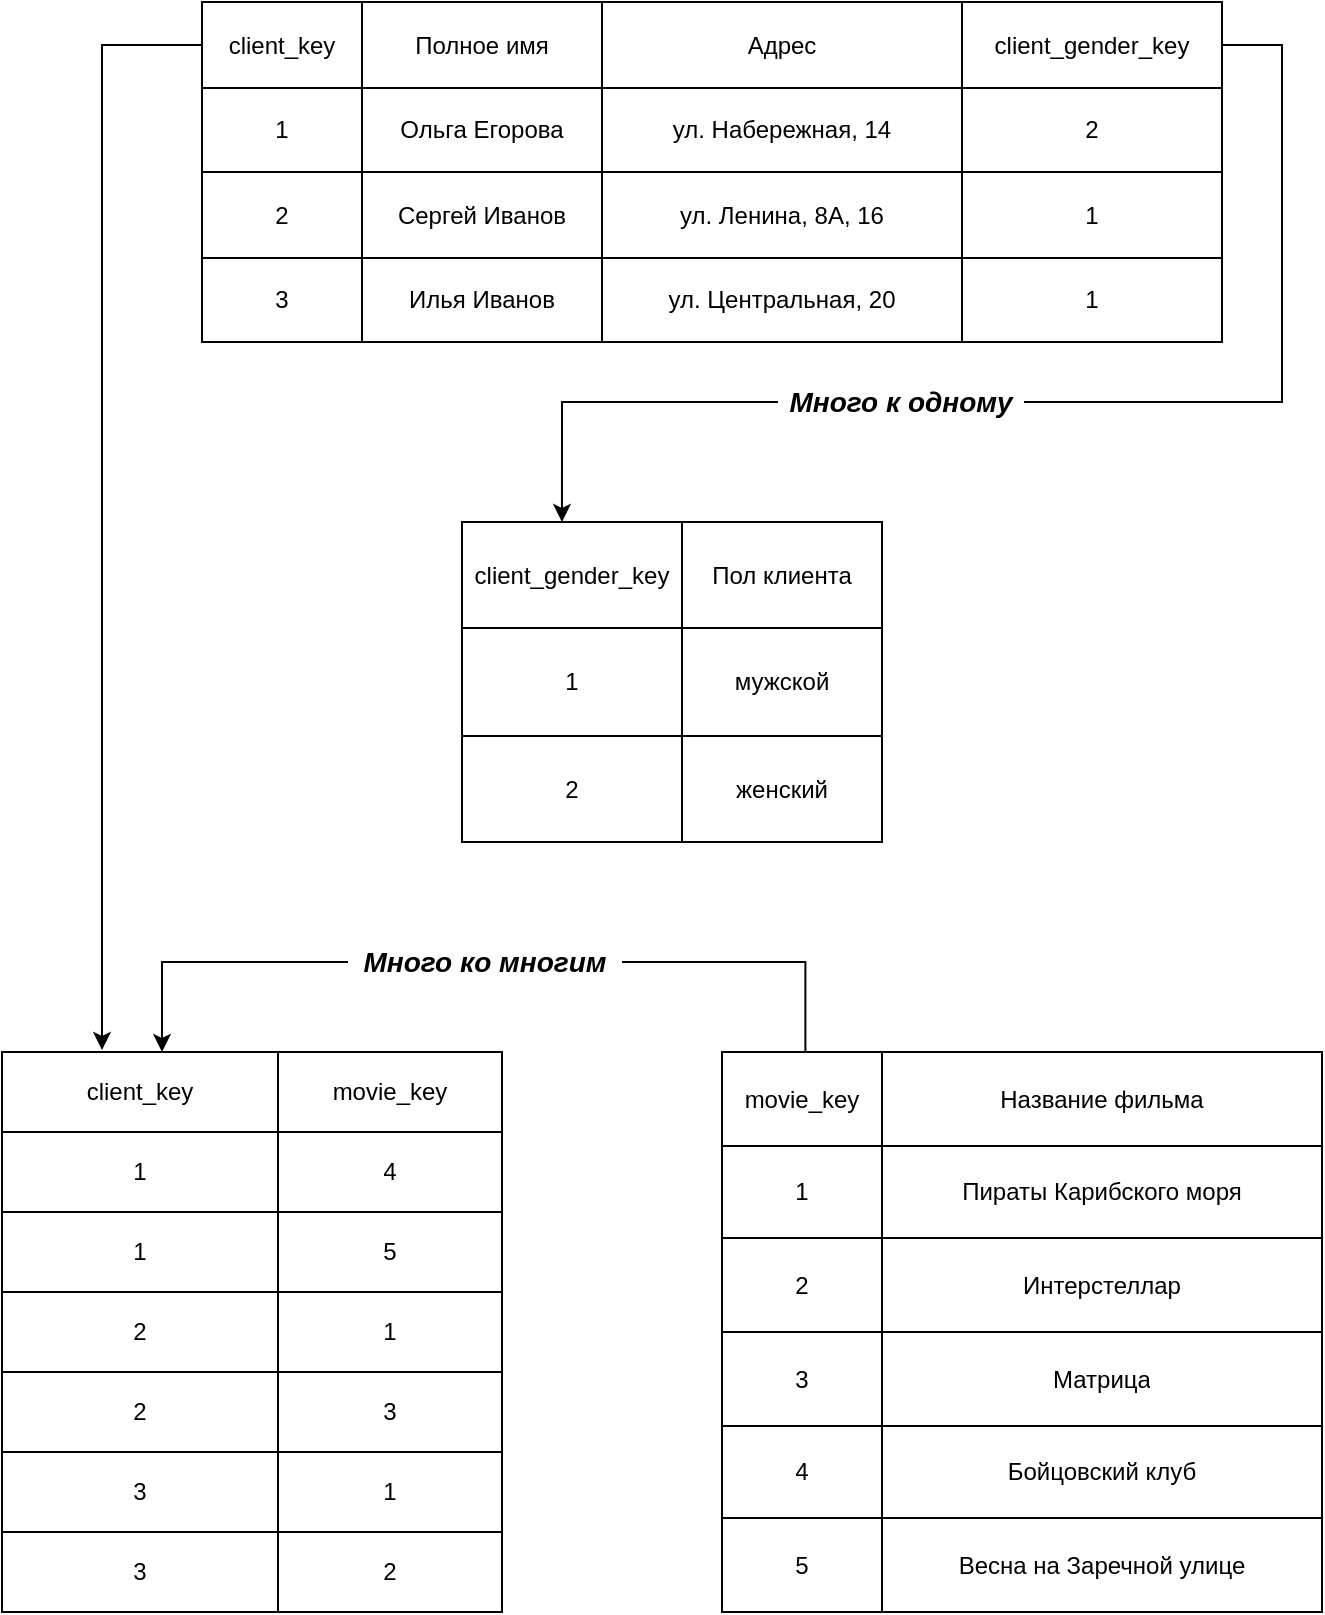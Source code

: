 <mxfile version="20.3.3" type="github">
  <diagram id="vgt0DCzhf4Tun2cX9geC" name="Страница 1">
    <mxGraphModel dx="1157" dy="1960" grid="1" gridSize="10" guides="1" tooltips="1" connect="1" arrows="1" fold="1" page="1" pageScale="1" pageWidth="827" pageHeight="1169" math="0" shadow="0">
      <root>
        <mxCell id="0" />
        <mxCell id="1" parent="0" />
        <mxCell id="6iEq-VmykoX3L1vD83Nc-1" value="" style="shape=table;startSize=0;container=1;collapsible=0;childLayout=tableLayout;" parent="1" vertex="1">
          <mxGeometry x="200" y="-220" width="380" height="170" as="geometry" />
        </mxCell>
        <mxCell id="6iEq-VmykoX3L1vD83Nc-2" value="" style="shape=tableRow;horizontal=0;startSize=0;swimlaneHead=0;swimlaneBody=0;top=0;left=0;bottom=0;right=0;collapsible=0;dropTarget=0;fillColor=none;points=[[0,0.5],[1,0.5]];portConstraint=eastwest;" parent="6iEq-VmykoX3L1vD83Nc-1" vertex="1">
          <mxGeometry width="380" height="43" as="geometry" />
        </mxCell>
        <mxCell id="6iEq-VmykoX3L1vD83Nc-3" value="client_key" style="shape=partialRectangle;html=1;whiteSpace=wrap;connectable=0;overflow=hidden;fillColor=none;top=0;left=0;bottom=0;right=0;pointerEvents=1;" parent="6iEq-VmykoX3L1vD83Nc-2" vertex="1">
          <mxGeometry width="80" height="43" as="geometry">
            <mxRectangle width="80" height="43" as="alternateBounds" />
          </mxGeometry>
        </mxCell>
        <mxCell id="6iEq-VmykoX3L1vD83Nc-4" value="Полное имя" style="shape=partialRectangle;html=1;whiteSpace=wrap;connectable=0;overflow=hidden;fillColor=none;top=0;left=0;bottom=0;right=0;pointerEvents=1;" parent="6iEq-VmykoX3L1vD83Nc-2" vertex="1">
          <mxGeometry x="80" width="120" height="43" as="geometry">
            <mxRectangle width="120" height="43" as="alternateBounds" />
          </mxGeometry>
        </mxCell>
        <mxCell id="6iEq-VmykoX3L1vD83Nc-5" value="Адрес" style="shape=partialRectangle;html=1;whiteSpace=wrap;connectable=0;overflow=hidden;fillColor=none;top=0;left=0;bottom=0;right=0;pointerEvents=1;" parent="6iEq-VmykoX3L1vD83Nc-2" vertex="1">
          <mxGeometry x="200" width="180" height="43" as="geometry">
            <mxRectangle width="180" height="43" as="alternateBounds" />
          </mxGeometry>
        </mxCell>
        <mxCell id="6iEq-VmykoX3L1vD83Nc-6" value="" style="shape=tableRow;horizontal=0;startSize=0;swimlaneHead=0;swimlaneBody=0;top=0;left=0;bottom=0;right=0;collapsible=0;dropTarget=0;fillColor=none;points=[[0,0.5],[1,0.5]];portConstraint=eastwest;" parent="6iEq-VmykoX3L1vD83Nc-1" vertex="1">
          <mxGeometry y="43" width="380" height="42" as="geometry" />
        </mxCell>
        <mxCell id="6iEq-VmykoX3L1vD83Nc-7" value="1" style="shape=partialRectangle;html=1;whiteSpace=wrap;connectable=0;overflow=hidden;fillColor=none;top=0;left=0;bottom=0;right=0;pointerEvents=1;" parent="6iEq-VmykoX3L1vD83Nc-6" vertex="1">
          <mxGeometry width="80" height="42" as="geometry">
            <mxRectangle width="80" height="42" as="alternateBounds" />
          </mxGeometry>
        </mxCell>
        <mxCell id="6iEq-VmykoX3L1vD83Nc-8" value="Ольга Егорова" style="shape=partialRectangle;html=1;whiteSpace=wrap;connectable=0;overflow=hidden;fillColor=none;top=0;left=0;bottom=0;right=0;pointerEvents=1;" parent="6iEq-VmykoX3L1vD83Nc-6" vertex="1">
          <mxGeometry x="80" width="120" height="42" as="geometry">
            <mxRectangle width="120" height="42" as="alternateBounds" />
          </mxGeometry>
        </mxCell>
        <mxCell id="6iEq-VmykoX3L1vD83Nc-9" value="ул. Набережная, 14" style="shape=partialRectangle;html=1;whiteSpace=wrap;connectable=0;overflow=hidden;fillColor=none;top=0;left=0;bottom=0;right=0;pointerEvents=1;" parent="6iEq-VmykoX3L1vD83Nc-6" vertex="1">
          <mxGeometry x="200" width="180" height="42" as="geometry">
            <mxRectangle width="180" height="42" as="alternateBounds" />
          </mxGeometry>
        </mxCell>
        <mxCell id="6iEq-VmykoX3L1vD83Nc-10" value="" style="shape=tableRow;horizontal=0;startSize=0;swimlaneHead=0;swimlaneBody=0;top=0;left=0;bottom=0;right=0;collapsible=0;dropTarget=0;fillColor=none;points=[[0,0.5],[1,0.5]];portConstraint=eastwest;" parent="6iEq-VmykoX3L1vD83Nc-1" vertex="1">
          <mxGeometry y="85" width="380" height="43" as="geometry" />
        </mxCell>
        <mxCell id="6iEq-VmykoX3L1vD83Nc-11" value="2" style="shape=partialRectangle;html=1;whiteSpace=wrap;connectable=0;overflow=hidden;fillColor=none;top=0;left=0;bottom=0;right=0;pointerEvents=1;" parent="6iEq-VmykoX3L1vD83Nc-10" vertex="1">
          <mxGeometry width="80" height="43" as="geometry">
            <mxRectangle width="80" height="43" as="alternateBounds" />
          </mxGeometry>
        </mxCell>
        <mxCell id="6iEq-VmykoX3L1vD83Nc-12" value="Сергей Иванов" style="shape=partialRectangle;html=1;whiteSpace=wrap;connectable=0;overflow=hidden;fillColor=none;top=0;left=0;bottom=0;right=0;pointerEvents=1;" parent="6iEq-VmykoX3L1vD83Nc-10" vertex="1">
          <mxGeometry x="80" width="120" height="43" as="geometry">
            <mxRectangle width="120" height="43" as="alternateBounds" />
          </mxGeometry>
        </mxCell>
        <mxCell id="6iEq-VmykoX3L1vD83Nc-13" value="ул. Ленина, 8А, 16" style="shape=partialRectangle;html=1;whiteSpace=wrap;connectable=0;overflow=hidden;fillColor=none;top=0;left=0;bottom=0;right=0;pointerEvents=1;" parent="6iEq-VmykoX3L1vD83Nc-10" vertex="1">
          <mxGeometry x="200" width="180" height="43" as="geometry">
            <mxRectangle width="180" height="43" as="alternateBounds" />
          </mxGeometry>
        </mxCell>
        <mxCell id="6iEq-VmykoX3L1vD83Nc-14" value="" style="shape=tableRow;horizontal=0;startSize=0;swimlaneHead=0;swimlaneBody=0;top=0;left=0;bottom=0;right=0;collapsible=0;dropTarget=0;fillColor=none;points=[[0,0.5],[1,0.5]];portConstraint=eastwest;" parent="6iEq-VmykoX3L1vD83Nc-1" vertex="1">
          <mxGeometry y="128" width="380" height="42" as="geometry" />
        </mxCell>
        <mxCell id="6iEq-VmykoX3L1vD83Nc-15" value="3" style="shape=partialRectangle;html=1;whiteSpace=wrap;connectable=0;overflow=hidden;fillColor=none;top=0;left=0;bottom=0;right=0;pointerEvents=1;" parent="6iEq-VmykoX3L1vD83Nc-14" vertex="1">
          <mxGeometry width="80" height="42" as="geometry">
            <mxRectangle width="80" height="42" as="alternateBounds" />
          </mxGeometry>
        </mxCell>
        <mxCell id="6iEq-VmykoX3L1vD83Nc-16" value="Илья Иванов" style="shape=partialRectangle;html=1;whiteSpace=wrap;connectable=0;overflow=hidden;fillColor=none;top=0;left=0;bottom=0;right=0;pointerEvents=1;" parent="6iEq-VmykoX3L1vD83Nc-14" vertex="1">
          <mxGeometry x="80" width="120" height="42" as="geometry">
            <mxRectangle width="120" height="42" as="alternateBounds" />
          </mxGeometry>
        </mxCell>
        <mxCell id="6iEq-VmykoX3L1vD83Nc-17" value="ул. Центральная, 20" style="shape=partialRectangle;html=1;whiteSpace=wrap;connectable=0;overflow=hidden;fillColor=none;top=0;left=0;bottom=0;right=0;pointerEvents=1;" parent="6iEq-VmykoX3L1vD83Nc-14" vertex="1">
          <mxGeometry x="200" width="180" height="42" as="geometry">
            <mxRectangle width="180" height="42" as="alternateBounds" />
          </mxGeometry>
        </mxCell>
        <mxCell id="6iEq-VmykoX3L1vD83Nc-72" value="" style="shape=table;startSize=0;container=1;collapsible=0;childLayout=tableLayout;" parent="1" vertex="1">
          <mxGeometry x="460" y="305" width="300" height="280" as="geometry" />
        </mxCell>
        <mxCell id="6iEq-VmykoX3L1vD83Nc-73" value="" style="shape=tableRow;horizontal=0;startSize=0;swimlaneHead=0;swimlaneBody=0;top=0;left=0;bottom=0;right=0;collapsible=0;dropTarget=0;fillColor=none;points=[[0,0.5],[1,0.5]];portConstraint=eastwest;" parent="6iEq-VmykoX3L1vD83Nc-72" vertex="1">
          <mxGeometry width="300" height="47" as="geometry" />
        </mxCell>
        <mxCell id="6iEq-VmykoX3L1vD83Nc-74" value="movie_key" style="shape=partialRectangle;html=1;whiteSpace=wrap;connectable=0;overflow=hidden;fillColor=none;top=0;left=0;bottom=0;right=0;pointerEvents=1;" parent="6iEq-VmykoX3L1vD83Nc-73" vertex="1">
          <mxGeometry width="80" height="47" as="geometry">
            <mxRectangle width="80" height="47" as="alternateBounds" />
          </mxGeometry>
        </mxCell>
        <mxCell id="6iEq-VmykoX3L1vD83Nc-75" value="Название фильма" style="shape=partialRectangle;html=1;whiteSpace=wrap;connectable=0;overflow=hidden;fillColor=none;top=0;left=0;bottom=0;right=0;pointerEvents=1;" parent="6iEq-VmykoX3L1vD83Nc-73" vertex="1">
          <mxGeometry x="80" width="220" height="47" as="geometry">
            <mxRectangle width="220" height="47" as="alternateBounds" />
          </mxGeometry>
        </mxCell>
        <mxCell id="6iEq-VmykoX3L1vD83Nc-76" value="" style="shape=tableRow;horizontal=0;startSize=0;swimlaneHead=0;swimlaneBody=0;top=0;left=0;bottom=0;right=0;collapsible=0;dropTarget=0;fillColor=none;points=[[0,0.5],[1,0.5]];portConstraint=eastwest;" parent="6iEq-VmykoX3L1vD83Nc-72" vertex="1">
          <mxGeometry y="47" width="300" height="46" as="geometry" />
        </mxCell>
        <mxCell id="6iEq-VmykoX3L1vD83Nc-77" value="1" style="shape=partialRectangle;html=1;whiteSpace=wrap;connectable=0;overflow=hidden;fillColor=none;top=0;left=0;bottom=0;right=0;pointerEvents=1;" parent="6iEq-VmykoX3L1vD83Nc-76" vertex="1">
          <mxGeometry width="80" height="46" as="geometry">
            <mxRectangle width="80" height="46" as="alternateBounds" />
          </mxGeometry>
        </mxCell>
        <mxCell id="6iEq-VmykoX3L1vD83Nc-78" value="Пираты Карибского моря" style="shape=partialRectangle;html=1;whiteSpace=wrap;connectable=0;overflow=hidden;fillColor=none;top=0;left=0;bottom=0;right=0;pointerEvents=1;" parent="6iEq-VmykoX3L1vD83Nc-76" vertex="1">
          <mxGeometry x="80" width="220" height="46" as="geometry">
            <mxRectangle width="220" height="46" as="alternateBounds" />
          </mxGeometry>
        </mxCell>
        <mxCell id="6iEq-VmykoX3L1vD83Nc-79" value="" style="shape=tableRow;horizontal=0;startSize=0;swimlaneHead=0;swimlaneBody=0;top=0;left=0;bottom=0;right=0;collapsible=0;dropTarget=0;fillColor=none;points=[[0,0.5],[1,0.5]];portConstraint=eastwest;" parent="6iEq-VmykoX3L1vD83Nc-72" vertex="1">
          <mxGeometry y="93" width="300" height="47" as="geometry" />
        </mxCell>
        <mxCell id="6iEq-VmykoX3L1vD83Nc-80" value="2" style="shape=partialRectangle;html=1;whiteSpace=wrap;connectable=0;overflow=hidden;fillColor=none;top=0;left=0;bottom=0;right=0;pointerEvents=1;" parent="6iEq-VmykoX3L1vD83Nc-79" vertex="1">
          <mxGeometry width="80" height="47" as="geometry">
            <mxRectangle width="80" height="47" as="alternateBounds" />
          </mxGeometry>
        </mxCell>
        <mxCell id="6iEq-VmykoX3L1vD83Nc-81" value="Интерстеллар" style="shape=partialRectangle;html=1;whiteSpace=wrap;connectable=0;overflow=hidden;fillColor=none;top=0;left=0;bottom=0;right=0;pointerEvents=1;" parent="6iEq-VmykoX3L1vD83Nc-79" vertex="1">
          <mxGeometry x="80" width="220" height="47" as="geometry">
            <mxRectangle width="220" height="47" as="alternateBounds" />
          </mxGeometry>
        </mxCell>
        <mxCell id="6iEq-VmykoX3L1vD83Nc-82" value="" style="shape=tableRow;horizontal=0;startSize=0;swimlaneHead=0;swimlaneBody=0;top=0;left=0;bottom=0;right=0;collapsible=0;dropTarget=0;fillColor=none;points=[[0,0.5],[1,0.5]];portConstraint=eastwest;" parent="6iEq-VmykoX3L1vD83Nc-72" vertex="1">
          <mxGeometry y="140" width="300" height="47" as="geometry" />
        </mxCell>
        <mxCell id="6iEq-VmykoX3L1vD83Nc-83" value="3" style="shape=partialRectangle;html=1;whiteSpace=wrap;connectable=0;overflow=hidden;fillColor=none;top=0;left=0;bottom=0;right=0;pointerEvents=1;" parent="6iEq-VmykoX3L1vD83Nc-82" vertex="1">
          <mxGeometry width="80" height="47" as="geometry">
            <mxRectangle width="80" height="47" as="alternateBounds" />
          </mxGeometry>
        </mxCell>
        <mxCell id="6iEq-VmykoX3L1vD83Nc-84" value="Матрица" style="shape=partialRectangle;html=1;whiteSpace=wrap;connectable=0;overflow=hidden;fillColor=none;top=0;left=0;bottom=0;right=0;pointerEvents=1;" parent="6iEq-VmykoX3L1vD83Nc-82" vertex="1">
          <mxGeometry x="80" width="220" height="47" as="geometry">
            <mxRectangle width="220" height="47" as="alternateBounds" />
          </mxGeometry>
        </mxCell>
        <mxCell id="6iEq-VmykoX3L1vD83Nc-85" value="" style="shape=tableRow;horizontal=0;startSize=0;swimlaneHead=0;swimlaneBody=0;top=0;left=0;bottom=0;right=0;collapsible=0;dropTarget=0;fillColor=none;points=[[0,0.5],[1,0.5]];portConstraint=eastwest;" parent="6iEq-VmykoX3L1vD83Nc-72" vertex="1">
          <mxGeometry y="187" width="300" height="46" as="geometry" />
        </mxCell>
        <mxCell id="6iEq-VmykoX3L1vD83Nc-86" value="4" style="shape=partialRectangle;html=1;whiteSpace=wrap;connectable=0;overflow=hidden;fillColor=none;top=0;left=0;bottom=0;right=0;pointerEvents=1;" parent="6iEq-VmykoX3L1vD83Nc-85" vertex="1">
          <mxGeometry width="80" height="46" as="geometry">
            <mxRectangle width="80" height="46" as="alternateBounds" />
          </mxGeometry>
        </mxCell>
        <mxCell id="6iEq-VmykoX3L1vD83Nc-87" value="Бойцовский клуб" style="shape=partialRectangle;html=1;whiteSpace=wrap;connectable=0;overflow=hidden;fillColor=none;top=0;left=0;bottom=0;right=0;pointerEvents=1;" parent="6iEq-VmykoX3L1vD83Nc-85" vertex="1">
          <mxGeometry x="80" width="220" height="46" as="geometry">
            <mxRectangle width="220" height="46" as="alternateBounds" />
          </mxGeometry>
        </mxCell>
        <mxCell id="6iEq-VmykoX3L1vD83Nc-88" value="" style="shape=tableRow;horizontal=0;startSize=0;swimlaneHead=0;swimlaneBody=0;top=0;left=0;bottom=0;right=0;collapsible=0;dropTarget=0;fillColor=none;points=[[0,0.5],[1,0.5]];portConstraint=eastwest;" parent="6iEq-VmykoX3L1vD83Nc-72" vertex="1">
          <mxGeometry y="233" width="300" height="47" as="geometry" />
        </mxCell>
        <mxCell id="6iEq-VmykoX3L1vD83Nc-89" value="5" style="shape=partialRectangle;html=1;whiteSpace=wrap;connectable=0;overflow=hidden;fillColor=none;top=0;left=0;bottom=0;right=0;pointerEvents=1;" parent="6iEq-VmykoX3L1vD83Nc-88" vertex="1">
          <mxGeometry width="80" height="47" as="geometry">
            <mxRectangle width="80" height="47" as="alternateBounds" />
          </mxGeometry>
        </mxCell>
        <mxCell id="6iEq-VmykoX3L1vD83Nc-90" value="Весна на Заречной улице" style="shape=partialRectangle;html=1;whiteSpace=wrap;connectable=0;overflow=hidden;fillColor=none;top=0;left=0;bottom=0;right=0;pointerEvents=1;" parent="6iEq-VmykoX3L1vD83Nc-88" vertex="1">
          <mxGeometry x="80" width="220" height="47" as="geometry">
            <mxRectangle width="220" height="47" as="alternateBounds" />
          </mxGeometry>
        </mxCell>
        <mxCell id="aDvaeessODs-lSmmZATB-1" value="" style="shape=table;startSize=0;container=1;collapsible=0;childLayout=tableLayout;" parent="1" vertex="1">
          <mxGeometry x="580" y="-220" width="130" height="170" as="geometry" />
        </mxCell>
        <mxCell id="aDvaeessODs-lSmmZATB-2" value="" style="shape=tableRow;horizontal=0;startSize=0;swimlaneHead=0;swimlaneBody=0;top=0;left=0;bottom=0;right=0;collapsible=0;dropTarget=0;fillColor=none;points=[[0,0.5],[1,0.5]];portConstraint=eastwest;" parent="aDvaeessODs-lSmmZATB-1" vertex="1">
          <mxGeometry width="130" height="43" as="geometry" />
        </mxCell>
        <mxCell id="aDvaeessODs-lSmmZATB-3" value="client_gender_key" style="shape=partialRectangle;html=1;whiteSpace=wrap;connectable=0;overflow=hidden;fillColor=none;top=0;left=0;bottom=0;right=0;pointerEvents=1;" parent="aDvaeessODs-lSmmZATB-2" vertex="1">
          <mxGeometry width="130" height="43" as="geometry">
            <mxRectangle width="130" height="43" as="alternateBounds" />
          </mxGeometry>
        </mxCell>
        <mxCell id="aDvaeessODs-lSmmZATB-4" value="" style="shape=tableRow;horizontal=0;startSize=0;swimlaneHead=0;swimlaneBody=0;top=0;left=0;bottom=0;right=0;collapsible=0;dropTarget=0;fillColor=none;points=[[0,0.5],[1,0.5]];portConstraint=eastwest;" parent="aDvaeessODs-lSmmZATB-1" vertex="1">
          <mxGeometry y="43" width="130" height="42" as="geometry" />
        </mxCell>
        <mxCell id="aDvaeessODs-lSmmZATB-5" value="2" style="shape=partialRectangle;html=1;whiteSpace=wrap;connectable=0;overflow=hidden;fillColor=none;top=0;left=0;bottom=0;right=0;pointerEvents=1;" parent="aDvaeessODs-lSmmZATB-4" vertex="1">
          <mxGeometry width="130" height="42" as="geometry">
            <mxRectangle width="130" height="42" as="alternateBounds" />
          </mxGeometry>
        </mxCell>
        <mxCell id="aDvaeessODs-lSmmZATB-6" value="" style="shape=tableRow;horizontal=0;startSize=0;swimlaneHead=0;swimlaneBody=0;top=0;left=0;bottom=0;right=0;collapsible=0;dropTarget=0;fillColor=none;points=[[0,0.5],[1,0.5]];portConstraint=eastwest;" parent="aDvaeessODs-lSmmZATB-1" vertex="1">
          <mxGeometry y="85" width="130" height="43" as="geometry" />
        </mxCell>
        <mxCell id="aDvaeessODs-lSmmZATB-7" value="1" style="shape=partialRectangle;html=1;whiteSpace=wrap;connectable=0;overflow=hidden;fillColor=none;top=0;left=0;bottom=0;right=0;pointerEvents=1;" parent="aDvaeessODs-lSmmZATB-6" vertex="1">
          <mxGeometry width="130" height="43" as="geometry">
            <mxRectangle width="130" height="43" as="alternateBounds" />
          </mxGeometry>
        </mxCell>
        <mxCell id="aDvaeessODs-lSmmZATB-8" value="" style="shape=tableRow;horizontal=0;startSize=0;swimlaneHead=0;swimlaneBody=0;top=0;left=0;bottom=0;right=0;collapsible=0;dropTarget=0;fillColor=none;points=[[0,0.5],[1,0.5]];portConstraint=eastwest;" parent="aDvaeessODs-lSmmZATB-1" vertex="1">
          <mxGeometry y="128" width="130" height="42" as="geometry" />
        </mxCell>
        <mxCell id="aDvaeessODs-lSmmZATB-9" value="1" style="shape=partialRectangle;html=1;whiteSpace=wrap;connectable=0;overflow=hidden;fillColor=none;top=0;left=0;bottom=0;right=0;pointerEvents=1;" parent="aDvaeessODs-lSmmZATB-8" vertex="1">
          <mxGeometry width="130" height="42" as="geometry">
            <mxRectangle width="130" height="42" as="alternateBounds" />
          </mxGeometry>
        </mxCell>
        <mxCell id="aDvaeessODs-lSmmZATB-23" value="" style="shape=table;startSize=0;container=1;collapsible=0;childLayout=tableLayout;" parent="1" vertex="1">
          <mxGeometry x="330" y="40" width="210" height="160" as="geometry" />
        </mxCell>
        <mxCell id="aDvaeessODs-lSmmZATB-24" value="" style="shape=tableRow;horizontal=0;startSize=0;swimlaneHead=0;swimlaneBody=0;top=0;left=0;bottom=0;right=0;collapsible=0;dropTarget=0;fillColor=none;points=[[0,0.5],[1,0.5]];portConstraint=eastwest;" parent="aDvaeessODs-lSmmZATB-23" vertex="1">
          <mxGeometry width="210" height="53" as="geometry" />
        </mxCell>
        <mxCell id="aDvaeessODs-lSmmZATB-25" value="client_gender_key" style="shape=partialRectangle;html=1;whiteSpace=wrap;connectable=0;overflow=hidden;fillColor=none;top=0;left=0;bottom=0;right=0;pointerEvents=1;" parent="aDvaeessODs-lSmmZATB-24" vertex="1">
          <mxGeometry width="110" height="53" as="geometry">
            <mxRectangle width="110" height="53" as="alternateBounds" />
          </mxGeometry>
        </mxCell>
        <mxCell id="aDvaeessODs-lSmmZATB-26" value="Пол клиента" style="shape=partialRectangle;html=1;whiteSpace=wrap;connectable=0;overflow=hidden;fillColor=none;top=0;left=0;bottom=0;right=0;pointerEvents=1;" parent="aDvaeessODs-lSmmZATB-24" vertex="1">
          <mxGeometry x="110" width="100" height="53" as="geometry">
            <mxRectangle width="100" height="53" as="alternateBounds" />
          </mxGeometry>
        </mxCell>
        <mxCell id="aDvaeessODs-lSmmZATB-27" value="" style="shape=tableRow;horizontal=0;startSize=0;swimlaneHead=0;swimlaneBody=0;top=0;left=0;bottom=0;right=0;collapsible=0;dropTarget=0;fillColor=none;points=[[0,0.5],[1,0.5]];portConstraint=eastwest;" parent="aDvaeessODs-lSmmZATB-23" vertex="1">
          <mxGeometry y="53" width="210" height="54" as="geometry" />
        </mxCell>
        <mxCell id="aDvaeessODs-lSmmZATB-28" value="1" style="shape=partialRectangle;html=1;whiteSpace=wrap;connectable=0;overflow=hidden;fillColor=none;top=0;left=0;bottom=0;right=0;pointerEvents=1;" parent="aDvaeessODs-lSmmZATB-27" vertex="1">
          <mxGeometry width="110" height="54" as="geometry">
            <mxRectangle width="110" height="54" as="alternateBounds" />
          </mxGeometry>
        </mxCell>
        <mxCell id="aDvaeessODs-lSmmZATB-29" value="мужской" style="shape=partialRectangle;html=1;whiteSpace=wrap;connectable=0;overflow=hidden;fillColor=none;top=0;left=0;bottom=0;right=0;pointerEvents=1;" parent="aDvaeessODs-lSmmZATB-27" vertex="1">
          <mxGeometry x="110" width="100" height="54" as="geometry">
            <mxRectangle width="100" height="54" as="alternateBounds" />
          </mxGeometry>
        </mxCell>
        <mxCell id="aDvaeessODs-lSmmZATB-30" value="" style="shape=tableRow;horizontal=0;startSize=0;swimlaneHead=0;swimlaneBody=0;top=0;left=0;bottom=0;right=0;collapsible=0;dropTarget=0;fillColor=none;points=[[0,0.5],[1,0.5]];portConstraint=eastwest;" parent="aDvaeessODs-lSmmZATB-23" vertex="1">
          <mxGeometry y="107" width="210" height="53" as="geometry" />
        </mxCell>
        <mxCell id="aDvaeessODs-lSmmZATB-31" value="2" style="shape=partialRectangle;html=1;whiteSpace=wrap;connectable=0;overflow=hidden;fillColor=none;top=0;left=0;bottom=0;right=0;pointerEvents=1;" parent="aDvaeessODs-lSmmZATB-30" vertex="1">
          <mxGeometry width="110" height="53" as="geometry">
            <mxRectangle width="110" height="53" as="alternateBounds" />
          </mxGeometry>
        </mxCell>
        <mxCell id="aDvaeessODs-lSmmZATB-32" value="женский" style="shape=partialRectangle;html=1;whiteSpace=wrap;connectable=0;overflow=hidden;fillColor=none;top=0;left=0;bottom=0;right=0;pointerEvents=1;" parent="aDvaeessODs-lSmmZATB-30" vertex="1">
          <mxGeometry x="110" width="100" height="53" as="geometry">
            <mxRectangle width="100" height="53" as="alternateBounds" />
          </mxGeometry>
        </mxCell>
        <mxCell id="aDvaeessODs-lSmmZATB-33" value="" style="shape=table;startSize=0;container=1;collapsible=0;childLayout=tableLayout;" parent="1" vertex="1">
          <mxGeometry x="100" y="305" width="250" height="280" as="geometry" />
        </mxCell>
        <mxCell id="aDvaeessODs-lSmmZATB-34" value="" style="shape=tableRow;horizontal=0;startSize=0;swimlaneHead=0;swimlaneBody=0;top=0;left=0;bottom=0;right=0;collapsible=0;dropTarget=0;fillColor=none;points=[[0,0.5],[1,0.5]];portConstraint=eastwest;" parent="aDvaeessODs-lSmmZATB-33" vertex="1">
          <mxGeometry width="250" height="40" as="geometry" />
        </mxCell>
        <mxCell id="aDvaeessODs-lSmmZATB-35" value="client_key" style="shape=partialRectangle;html=1;whiteSpace=wrap;connectable=0;overflow=hidden;fillColor=none;top=0;left=0;bottom=0;right=0;pointerEvents=1;" parent="aDvaeessODs-lSmmZATB-34" vertex="1">
          <mxGeometry width="138" height="40" as="geometry">
            <mxRectangle width="138" height="40" as="alternateBounds" />
          </mxGeometry>
        </mxCell>
        <mxCell id="aDvaeessODs-lSmmZATB-36" value="movie_key" style="shape=partialRectangle;html=1;whiteSpace=wrap;connectable=0;overflow=hidden;fillColor=none;top=0;left=0;bottom=0;right=0;pointerEvents=1;" parent="aDvaeessODs-lSmmZATB-34" vertex="1">
          <mxGeometry x="138" width="112" height="40" as="geometry">
            <mxRectangle width="112" height="40" as="alternateBounds" />
          </mxGeometry>
        </mxCell>
        <mxCell id="aDvaeessODs-lSmmZATB-37" value="" style="shape=tableRow;horizontal=0;startSize=0;swimlaneHead=0;swimlaneBody=0;top=0;left=0;bottom=0;right=0;collapsible=0;dropTarget=0;fillColor=none;points=[[0,0.5],[1,0.5]];portConstraint=eastwest;" parent="aDvaeessODs-lSmmZATB-33" vertex="1">
          <mxGeometry y="40" width="250" height="40" as="geometry" />
        </mxCell>
        <mxCell id="aDvaeessODs-lSmmZATB-38" value="1" style="shape=partialRectangle;html=1;whiteSpace=wrap;connectable=0;overflow=hidden;fillColor=none;top=0;left=0;bottom=0;right=0;pointerEvents=1;" parent="aDvaeessODs-lSmmZATB-37" vertex="1">
          <mxGeometry width="138" height="40" as="geometry">
            <mxRectangle width="138" height="40" as="alternateBounds" />
          </mxGeometry>
        </mxCell>
        <mxCell id="aDvaeessODs-lSmmZATB-39" value="4" style="shape=partialRectangle;html=1;whiteSpace=wrap;connectable=0;overflow=hidden;fillColor=none;top=0;left=0;bottom=0;right=0;pointerEvents=1;" parent="aDvaeessODs-lSmmZATB-37" vertex="1">
          <mxGeometry x="138" width="112" height="40" as="geometry">
            <mxRectangle width="112" height="40" as="alternateBounds" />
          </mxGeometry>
        </mxCell>
        <mxCell id="aDvaeessODs-lSmmZATB-40" value="" style="shape=tableRow;horizontal=0;startSize=0;swimlaneHead=0;swimlaneBody=0;top=0;left=0;bottom=0;right=0;collapsible=0;dropTarget=0;fillColor=none;points=[[0,0.5],[1,0.5]];portConstraint=eastwest;" parent="aDvaeessODs-lSmmZATB-33" vertex="1">
          <mxGeometry y="80" width="250" height="40" as="geometry" />
        </mxCell>
        <mxCell id="aDvaeessODs-lSmmZATB-41" value="1" style="shape=partialRectangle;html=1;whiteSpace=wrap;connectable=0;overflow=hidden;fillColor=none;top=0;left=0;bottom=0;right=0;pointerEvents=1;" parent="aDvaeessODs-lSmmZATB-40" vertex="1">
          <mxGeometry width="138" height="40" as="geometry">
            <mxRectangle width="138" height="40" as="alternateBounds" />
          </mxGeometry>
        </mxCell>
        <mxCell id="aDvaeessODs-lSmmZATB-42" value="5" style="shape=partialRectangle;html=1;whiteSpace=wrap;connectable=0;overflow=hidden;fillColor=none;top=0;left=0;bottom=0;right=0;pointerEvents=1;" parent="aDvaeessODs-lSmmZATB-40" vertex="1">
          <mxGeometry x="138" width="112" height="40" as="geometry">
            <mxRectangle width="112" height="40" as="alternateBounds" />
          </mxGeometry>
        </mxCell>
        <mxCell id="aDvaeessODs-lSmmZATB-43" value="" style="shape=tableRow;horizontal=0;startSize=0;swimlaneHead=0;swimlaneBody=0;top=0;left=0;bottom=0;right=0;collapsible=0;dropTarget=0;fillColor=none;points=[[0,0.5],[1,0.5]];portConstraint=eastwest;" parent="aDvaeessODs-lSmmZATB-33" vertex="1">
          <mxGeometry y="120" width="250" height="40" as="geometry" />
        </mxCell>
        <mxCell id="aDvaeessODs-lSmmZATB-44" value="2" style="shape=partialRectangle;html=1;whiteSpace=wrap;connectable=0;overflow=hidden;fillColor=none;top=0;left=0;bottom=0;right=0;pointerEvents=1;" parent="aDvaeessODs-lSmmZATB-43" vertex="1">
          <mxGeometry width="138" height="40" as="geometry">
            <mxRectangle width="138" height="40" as="alternateBounds" />
          </mxGeometry>
        </mxCell>
        <mxCell id="aDvaeessODs-lSmmZATB-45" value="1" style="shape=partialRectangle;html=1;whiteSpace=wrap;connectable=0;overflow=hidden;fillColor=none;top=0;left=0;bottom=0;right=0;pointerEvents=1;" parent="aDvaeessODs-lSmmZATB-43" vertex="1">
          <mxGeometry x="138" width="112" height="40" as="geometry">
            <mxRectangle width="112" height="40" as="alternateBounds" />
          </mxGeometry>
        </mxCell>
        <mxCell id="aDvaeessODs-lSmmZATB-46" value="" style="shape=tableRow;horizontal=0;startSize=0;swimlaneHead=0;swimlaneBody=0;top=0;left=0;bottom=0;right=0;collapsible=0;dropTarget=0;fillColor=none;points=[[0,0.5],[1,0.5]];portConstraint=eastwest;" parent="aDvaeessODs-lSmmZATB-33" vertex="1">
          <mxGeometry y="160" width="250" height="40" as="geometry" />
        </mxCell>
        <mxCell id="aDvaeessODs-lSmmZATB-47" value="2" style="shape=partialRectangle;html=1;whiteSpace=wrap;connectable=0;overflow=hidden;fillColor=none;top=0;left=0;bottom=0;right=0;pointerEvents=1;" parent="aDvaeessODs-lSmmZATB-46" vertex="1">
          <mxGeometry width="138" height="40" as="geometry">
            <mxRectangle width="138" height="40" as="alternateBounds" />
          </mxGeometry>
        </mxCell>
        <mxCell id="aDvaeessODs-lSmmZATB-48" value="3" style="shape=partialRectangle;html=1;whiteSpace=wrap;connectable=0;overflow=hidden;fillColor=none;top=0;left=0;bottom=0;right=0;pointerEvents=1;" parent="aDvaeessODs-lSmmZATB-46" vertex="1">
          <mxGeometry x="138" width="112" height="40" as="geometry">
            <mxRectangle width="112" height="40" as="alternateBounds" />
          </mxGeometry>
        </mxCell>
        <mxCell id="aDvaeessODs-lSmmZATB-49" value="" style="shape=tableRow;horizontal=0;startSize=0;swimlaneHead=0;swimlaneBody=0;top=0;left=0;bottom=0;right=0;collapsible=0;dropTarget=0;fillColor=none;points=[[0,0.5],[1,0.5]];portConstraint=eastwest;" parent="aDvaeessODs-lSmmZATB-33" vertex="1">
          <mxGeometry y="200" width="250" height="40" as="geometry" />
        </mxCell>
        <mxCell id="aDvaeessODs-lSmmZATB-50" value="3" style="shape=partialRectangle;html=1;whiteSpace=wrap;connectable=0;overflow=hidden;fillColor=none;top=0;left=0;bottom=0;right=0;pointerEvents=1;" parent="aDvaeessODs-lSmmZATB-49" vertex="1">
          <mxGeometry width="138" height="40" as="geometry">
            <mxRectangle width="138" height="40" as="alternateBounds" />
          </mxGeometry>
        </mxCell>
        <mxCell id="aDvaeessODs-lSmmZATB-51" value="1" style="shape=partialRectangle;html=1;whiteSpace=wrap;connectable=0;overflow=hidden;fillColor=none;top=0;left=0;bottom=0;right=0;pointerEvents=1;" parent="aDvaeessODs-lSmmZATB-49" vertex="1">
          <mxGeometry x="138" width="112" height="40" as="geometry">
            <mxRectangle width="112" height="40" as="alternateBounds" />
          </mxGeometry>
        </mxCell>
        <mxCell id="aDvaeessODs-lSmmZATB-52" value="" style="shape=tableRow;horizontal=0;startSize=0;swimlaneHead=0;swimlaneBody=0;top=0;left=0;bottom=0;right=0;collapsible=0;dropTarget=0;fillColor=none;points=[[0,0.5],[1,0.5]];portConstraint=eastwest;" parent="aDvaeessODs-lSmmZATB-33" vertex="1">
          <mxGeometry y="240" width="250" height="40" as="geometry" />
        </mxCell>
        <mxCell id="aDvaeessODs-lSmmZATB-53" value="3" style="shape=partialRectangle;html=1;whiteSpace=wrap;connectable=0;overflow=hidden;fillColor=none;top=0;left=0;bottom=0;right=0;pointerEvents=1;" parent="aDvaeessODs-lSmmZATB-52" vertex="1">
          <mxGeometry width="138" height="40" as="geometry">
            <mxRectangle width="138" height="40" as="alternateBounds" />
          </mxGeometry>
        </mxCell>
        <mxCell id="aDvaeessODs-lSmmZATB-54" value="2" style="shape=partialRectangle;html=1;whiteSpace=wrap;connectable=0;overflow=hidden;fillColor=none;top=0;left=0;bottom=0;right=0;pointerEvents=1;" parent="aDvaeessODs-lSmmZATB-52" vertex="1">
          <mxGeometry x="138" width="112" height="40" as="geometry">
            <mxRectangle width="112" height="40" as="alternateBounds" />
          </mxGeometry>
        </mxCell>
        <mxCell id="yWbOoUkOxKDbDwPHWA_L-1" value="" style="endArrow=classic;html=1;rounded=0;exitX=0;exitY=0.5;exitDx=0;exitDy=0;edgeStyle=orthogonalEdgeStyle;entryX=0.2;entryY=-0.025;entryDx=0;entryDy=0;entryPerimeter=0;" edge="1" parent="1" source="6iEq-VmykoX3L1vD83Nc-2" target="aDvaeessODs-lSmmZATB-34">
          <mxGeometry relative="1" as="geometry">
            <mxPoint x="360" y="20" as="sourcePoint" />
            <mxPoint x="150" y="220" as="targetPoint" />
          </mxGeometry>
        </mxCell>
        <mxCell id="yWbOoUkOxKDbDwPHWA_L-3" value="" style="endArrow=classic;html=1;rounded=0;exitX=1;exitY=0.5;exitDx=0;exitDy=0;edgeStyle=orthogonalEdgeStyle;entryX=0.238;entryY=0;entryDx=0;entryDy=0;entryPerimeter=0;" edge="1" parent="1" source="aDvaeessODs-lSmmZATB-2" target="aDvaeessODs-lSmmZATB-24">
          <mxGeometry relative="1" as="geometry">
            <mxPoint x="360" y="30" as="sourcePoint" />
            <mxPoint x="380" y="30" as="targetPoint" />
            <Array as="points">
              <mxPoint x="740" y="-199" />
              <mxPoint x="740" y="-20" />
              <mxPoint x="380" y="-20" />
            </Array>
          </mxGeometry>
        </mxCell>
        <mxCell id="yWbOoUkOxKDbDwPHWA_L-4" value="&amp;nbsp; &lt;font style=&quot;font-size: 14px;&quot;&gt;&lt;b&gt;&lt;i&gt;Много к одному&lt;/i&gt;&lt;/b&gt;&lt;/font&gt;&amp;nbsp;&amp;nbsp;" style="edgeLabel;resizable=0;html=1;align=center;verticalAlign=middle;" connectable="0" vertex="1" parent="yWbOoUkOxKDbDwPHWA_L-3">
          <mxGeometry relative="1" as="geometry">
            <mxPoint x="-85" as="offset" />
          </mxGeometry>
        </mxCell>
        <mxCell id="yWbOoUkOxKDbDwPHWA_L-7" value="" style="endArrow=classic;html=1;rounded=0;fontSize=14;exitX=0.139;exitY=-0.005;exitDx=0;exitDy=0;exitPerimeter=0;edgeStyle=orthogonalEdgeStyle;" edge="1" parent="1" source="6iEq-VmykoX3L1vD83Nc-73">
          <mxGeometry relative="1" as="geometry">
            <mxPoint x="300" y="390" as="sourcePoint" />
            <mxPoint x="180" y="305" as="targetPoint" />
            <Array as="points">
              <mxPoint x="502" y="260" />
              <mxPoint x="180" y="260" />
            </Array>
          </mxGeometry>
        </mxCell>
        <mxCell id="yWbOoUkOxKDbDwPHWA_L-8" value="&amp;nbsp; &lt;b&gt;&lt;i&gt;Много ко многим&lt;/i&gt;&lt;/b&gt;&amp;nbsp;&amp;nbsp;" style="edgeLabel;resizable=0;html=1;align=center;verticalAlign=middle;fontSize=14;" connectable="0" vertex="1" parent="yWbOoUkOxKDbDwPHWA_L-7">
          <mxGeometry relative="1" as="geometry" />
        </mxCell>
      </root>
    </mxGraphModel>
  </diagram>
</mxfile>
